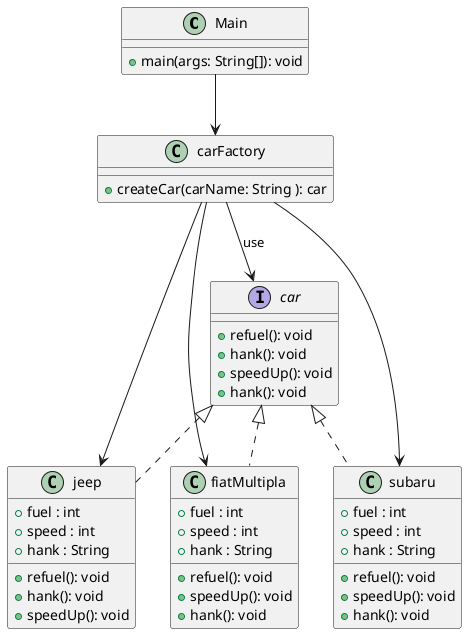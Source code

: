 @startuml
class Main {
    +main(args: String[]): void
}

interface car{
    +refuel(): void
    +hank(): void
    +speedUp(): void
    +hank(): void
    }
    class jeep implements car{
    +fuel : int
    +speed : int
    +hank : String
+refuel(): void
+hank(): void
+speedUp(): void

    }
    class subaru implements car{
    +fuel : int
    +speed : int
    +hank : String
+refuel(): void
+speedUp(): void
+hank(): void
    }
    class fiatMultipla implements car{
    +fuel : int
    +speed : int
    +hank : String
+refuel(): void
+speedUp(): void
+hank(): void
    }

    class carFactory{
    +createCar(carName: String ): car
    }
    carFactory --> jeep
    carFactory --> subaru
    carFactory --> fiatMultipla
    carFactory --> car:use

    Main --> carFactory

@enduml
